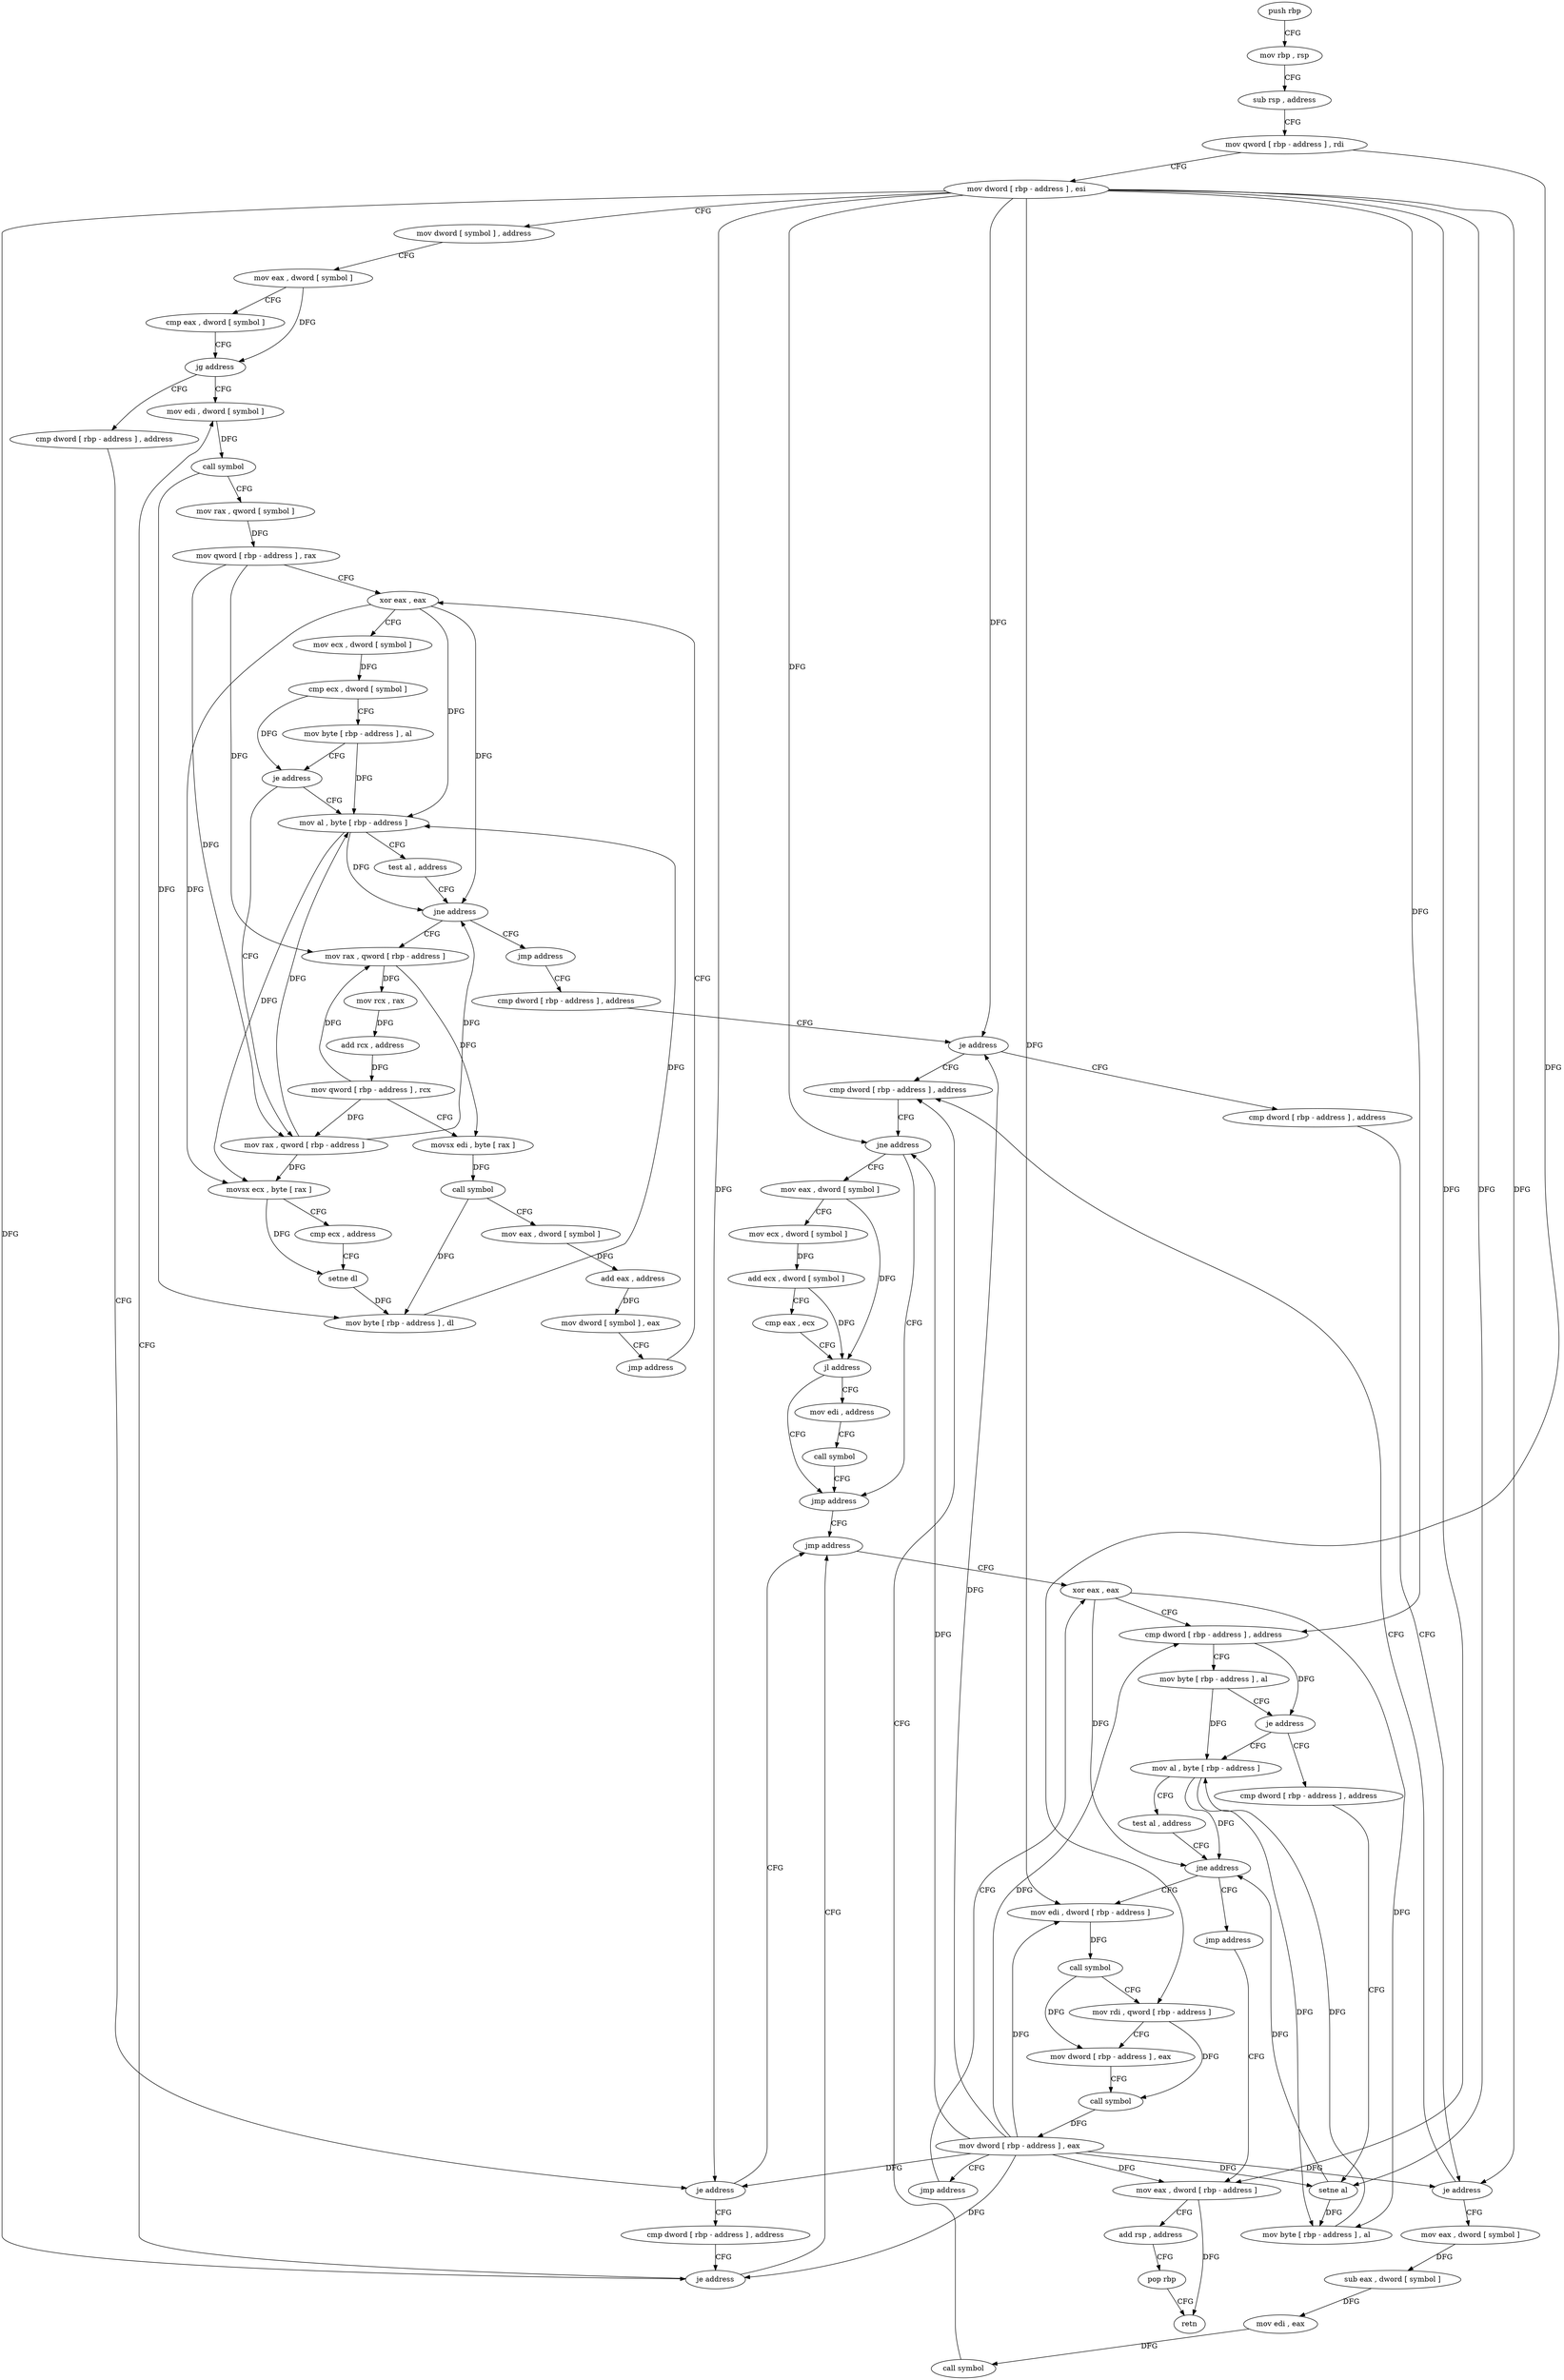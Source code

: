 digraph "func" {
"4204992" [label = "push rbp" ]
"4204993" [label = "mov rbp , rsp" ]
"4204996" [label = "sub rsp , address" ]
"4205000" [label = "mov qword [ rbp - address ] , rdi" ]
"4205004" [label = "mov dword [ rbp - address ] , esi" ]
"4205007" [label = "mov dword [ symbol ] , address" ]
"4205018" [label = "mov eax , dword [ symbol ]" ]
"4205025" [label = "cmp eax , dword [ symbol ]" ]
"4205032" [label = "jg address" ]
"4205058" [label = "mov edi , dword [ symbol ]" ]
"4205038" [label = "cmp dword [ rbp - address ] , address" ]
"4205065" [label = "call symbol" ]
"4205070" [label = "mov rax , qword [ symbol ]" ]
"4205078" [label = "mov qword [ rbp - address ] , rax" ]
"4205082" [label = "xor eax , eax" ]
"4205042" [label = "je address" ]
"4205282" [label = "jmp address" ]
"4205048" [label = "cmp dword [ rbp - address ] , address" ]
"4205123" [label = "mov al , byte [ rbp - address ]" ]
"4205126" [label = "test al , address" ]
"4205128" [label = "jne address" ]
"4205139" [label = "mov rax , qword [ rbp - address ]" ]
"4205134" [label = "jmp address" ]
"4205107" [label = "mov rax , qword [ rbp - address ]" ]
"4205111" [label = "movsx ecx , byte [ rax ]" ]
"4205114" [label = "cmp ecx , address" ]
"4205117" [label = "setne dl" ]
"4205120" [label = "mov byte [ rbp - address ] , dl" ]
"4205287" [label = "xor eax , eax" ]
"4205052" [label = "je address" ]
"4205143" [label = "mov rcx , rax" ]
"4205146" [label = "add rcx , address" ]
"4205153" [label = "mov qword [ rbp - address ] , rcx" ]
"4205157" [label = "movsx edi , byte [ rax ]" ]
"4205160" [label = "call symbol" ]
"4205165" [label = "mov eax , dword [ symbol ]" ]
"4205172" [label = "add eax , address" ]
"4205175" [label = "mov dword [ symbol ] , eax" ]
"4205182" [label = "jmp address" ]
"4205187" [label = "cmp dword [ rbp - address ] , address" ]
"4205289" [label = "cmp dword [ rbp - address ] , address" ]
"4205293" [label = "mov byte [ rbp - address ] , al" ]
"4205296" [label = "je address" ]
"4205312" [label = "mov al , byte [ rbp - address ]" ]
"4205302" [label = "cmp dword [ rbp - address ] , address" ]
"4205084" [label = "mov ecx , dword [ symbol ]" ]
"4205091" [label = "cmp ecx , dword [ symbol ]" ]
"4205098" [label = "mov byte [ rbp - address ] , al" ]
"4205101" [label = "je address" ]
"4205191" [label = "je address" ]
"4205228" [label = "cmp dword [ rbp - address ] , address" ]
"4205197" [label = "cmp dword [ rbp - address ] , address" ]
"4205315" [label = "test al , address" ]
"4205317" [label = "jne address" ]
"4205328" [label = "mov edi , dword [ rbp - address ]" ]
"4205323" [label = "jmp address" ]
"4205306" [label = "setne al" ]
"4205309" [label = "mov byte [ rbp - address ] , al" ]
"4205232" [label = "jne address" ]
"4205277" [label = "jmp address" ]
"4205238" [label = "mov eax , dword [ symbol ]" ]
"4205201" [label = "je address" ]
"4205207" [label = "mov eax , dword [ symbol ]" ]
"4205331" [label = "call symbol" ]
"4205336" [label = "mov rdi , qword [ rbp - address ]" ]
"4205340" [label = "mov dword [ rbp - address ] , eax" ]
"4205343" [label = "call symbol" ]
"4205348" [label = "mov dword [ rbp - address ] , eax" ]
"4205351" [label = "jmp address" ]
"4205356" [label = "mov eax , dword [ rbp - address ]" ]
"4205245" [label = "mov ecx , dword [ symbol ]" ]
"4205252" [label = "add ecx , dword [ symbol ]" ]
"4205259" [label = "cmp eax , ecx" ]
"4205261" [label = "jl address" ]
"4205267" [label = "mov edi , address" ]
"4205214" [label = "sub eax , dword [ symbol ]" ]
"4205221" [label = "mov edi , eax" ]
"4205223" [label = "call symbol" ]
"4205359" [label = "add rsp , address" ]
"4205363" [label = "pop rbp" ]
"4205364" [label = "retn" ]
"4205272" [label = "call symbol" ]
"4204992" -> "4204993" [ label = "CFG" ]
"4204993" -> "4204996" [ label = "CFG" ]
"4204996" -> "4205000" [ label = "CFG" ]
"4205000" -> "4205004" [ label = "CFG" ]
"4205000" -> "4205336" [ label = "DFG" ]
"4205004" -> "4205007" [ label = "CFG" ]
"4205004" -> "4205042" [ label = "DFG" ]
"4205004" -> "4205052" [ label = "DFG" ]
"4205004" -> "4205289" [ label = "DFG" ]
"4205004" -> "4205306" [ label = "DFG" ]
"4205004" -> "4205191" [ label = "DFG" ]
"4205004" -> "4205328" [ label = "DFG" ]
"4205004" -> "4205232" [ label = "DFG" ]
"4205004" -> "4205201" [ label = "DFG" ]
"4205004" -> "4205356" [ label = "DFG" ]
"4205007" -> "4205018" [ label = "CFG" ]
"4205018" -> "4205025" [ label = "CFG" ]
"4205018" -> "4205032" [ label = "DFG" ]
"4205025" -> "4205032" [ label = "CFG" ]
"4205032" -> "4205058" [ label = "CFG" ]
"4205032" -> "4205038" [ label = "CFG" ]
"4205058" -> "4205065" [ label = "DFG" ]
"4205038" -> "4205042" [ label = "CFG" ]
"4205065" -> "4205070" [ label = "CFG" ]
"4205065" -> "4205120" [ label = "DFG" ]
"4205070" -> "4205078" [ label = "DFG" ]
"4205078" -> "4205082" [ label = "CFG" ]
"4205078" -> "4205107" [ label = "DFG" ]
"4205078" -> "4205139" [ label = "DFG" ]
"4205082" -> "4205084" [ label = "CFG" ]
"4205082" -> "4205123" [ label = "DFG" ]
"4205082" -> "4205128" [ label = "DFG" ]
"4205082" -> "4205111" [ label = "DFG" ]
"4205042" -> "4205282" [ label = "CFG" ]
"4205042" -> "4205048" [ label = "CFG" ]
"4205282" -> "4205287" [ label = "CFG" ]
"4205048" -> "4205052" [ label = "CFG" ]
"4205123" -> "4205126" [ label = "CFG" ]
"4205123" -> "4205128" [ label = "DFG" ]
"4205123" -> "4205111" [ label = "DFG" ]
"4205126" -> "4205128" [ label = "CFG" ]
"4205128" -> "4205139" [ label = "CFG" ]
"4205128" -> "4205134" [ label = "CFG" ]
"4205139" -> "4205143" [ label = "DFG" ]
"4205139" -> "4205157" [ label = "DFG" ]
"4205134" -> "4205187" [ label = "CFG" ]
"4205107" -> "4205111" [ label = "DFG" ]
"4205107" -> "4205128" [ label = "DFG" ]
"4205107" -> "4205123" [ label = "DFG" ]
"4205111" -> "4205114" [ label = "CFG" ]
"4205111" -> "4205117" [ label = "DFG" ]
"4205114" -> "4205117" [ label = "CFG" ]
"4205117" -> "4205120" [ label = "DFG" ]
"4205120" -> "4205123" [ label = "DFG" ]
"4205287" -> "4205289" [ label = "CFG" ]
"4205287" -> "4205317" [ label = "DFG" ]
"4205287" -> "4205309" [ label = "DFG" ]
"4205052" -> "4205282" [ label = "CFG" ]
"4205052" -> "4205058" [ label = "CFG" ]
"4205143" -> "4205146" [ label = "DFG" ]
"4205146" -> "4205153" [ label = "DFG" ]
"4205153" -> "4205157" [ label = "CFG" ]
"4205153" -> "4205107" [ label = "DFG" ]
"4205153" -> "4205139" [ label = "DFG" ]
"4205157" -> "4205160" [ label = "DFG" ]
"4205160" -> "4205165" [ label = "CFG" ]
"4205160" -> "4205120" [ label = "DFG" ]
"4205165" -> "4205172" [ label = "DFG" ]
"4205172" -> "4205175" [ label = "DFG" ]
"4205175" -> "4205182" [ label = "CFG" ]
"4205182" -> "4205082" [ label = "CFG" ]
"4205187" -> "4205191" [ label = "CFG" ]
"4205289" -> "4205293" [ label = "CFG" ]
"4205289" -> "4205296" [ label = "DFG" ]
"4205293" -> "4205296" [ label = "CFG" ]
"4205293" -> "4205312" [ label = "DFG" ]
"4205296" -> "4205312" [ label = "CFG" ]
"4205296" -> "4205302" [ label = "CFG" ]
"4205312" -> "4205315" [ label = "CFG" ]
"4205312" -> "4205317" [ label = "DFG" ]
"4205312" -> "4205309" [ label = "DFG" ]
"4205302" -> "4205306" [ label = "CFG" ]
"4205084" -> "4205091" [ label = "DFG" ]
"4205091" -> "4205098" [ label = "CFG" ]
"4205091" -> "4205101" [ label = "DFG" ]
"4205098" -> "4205101" [ label = "CFG" ]
"4205098" -> "4205123" [ label = "DFG" ]
"4205101" -> "4205123" [ label = "CFG" ]
"4205101" -> "4205107" [ label = "CFG" ]
"4205191" -> "4205228" [ label = "CFG" ]
"4205191" -> "4205197" [ label = "CFG" ]
"4205228" -> "4205232" [ label = "CFG" ]
"4205197" -> "4205201" [ label = "CFG" ]
"4205315" -> "4205317" [ label = "CFG" ]
"4205317" -> "4205328" [ label = "CFG" ]
"4205317" -> "4205323" [ label = "CFG" ]
"4205328" -> "4205331" [ label = "DFG" ]
"4205323" -> "4205356" [ label = "CFG" ]
"4205306" -> "4205309" [ label = "DFG" ]
"4205306" -> "4205317" [ label = "DFG" ]
"4205309" -> "4205312" [ label = "DFG" ]
"4205232" -> "4205277" [ label = "CFG" ]
"4205232" -> "4205238" [ label = "CFG" ]
"4205277" -> "4205282" [ label = "CFG" ]
"4205238" -> "4205245" [ label = "CFG" ]
"4205238" -> "4205261" [ label = "DFG" ]
"4205201" -> "4205228" [ label = "CFG" ]
"4205201" -> "4205207" [ label = "CFG" ]
"4205207" -> "4205214" [ label = "DFG" ]
"4205331" -> "4205336" [ label = "CFG" ]
"4205331" -> "4205340" [ label = "DFG" ]
"4205336" -> "4205340" [ label = "CFG" ]
"4205336" -> "4205343" [ label = "DFG" ]
"4205340" -> "4205343" [ label = "CFG" ]
"4205343" -> "4205348" [ label = "DFG" ]
"4205348" -> "4205351" [ label = "CFG" ]
"4205348" -> "4205042" [ label = "DFG" ]
"4205348" -> "4205052" [ label = "DFG" ]
"4205348" -> "4205289" [ label = "DFG" ]
"4205348" -> "4205306" [ label = "DFG" ]
"4205348" -> "4205191" [ label = "DFG" ]
"4205348" -> "4205328" [ label = "DFG" ]
"4205348" -> "4205232" [ label = "DFG" ]
"4205348" -> "4205201" [ label = "DFG" ]
"4205348" -> "4205356" [ label = "DFG" ]
"4205351" -> "4205287" [ label = "CFG" ]
"4205356" -> "4205359" [ label = "CFG" ]
"4205356" -> "4205364" [ label = "DFG" ]
"4205245" -> "4205252" [ label = "DFG" ]
"4205252" -> "4205259" [ label = "CFG" ]
"4205252" -> "4205261" [ label = "DFG" ]
"4205259" -> "4205261" [ label = "CFG" ]
"4205261" -> "4205277" [ label = "CFG" ]
"4205261" -> "4205267" [ label = "CFG" ]
"4205267" -> "4205272" [ label = "CFG" ]
"4205214" -> "4205221" [ label = "DFG" ]
"4205221" -> "4205223" [ label = "DFG" ]
"4205223" -> "4205228" [ label = "CFG" ]
"4205359" -> "4205363" [ label = "CFG" ]
"4205363" -> "4205364" [ label = "CFG" ]
"4205272" -> "4205277" [ label = "CFG" ]
}
